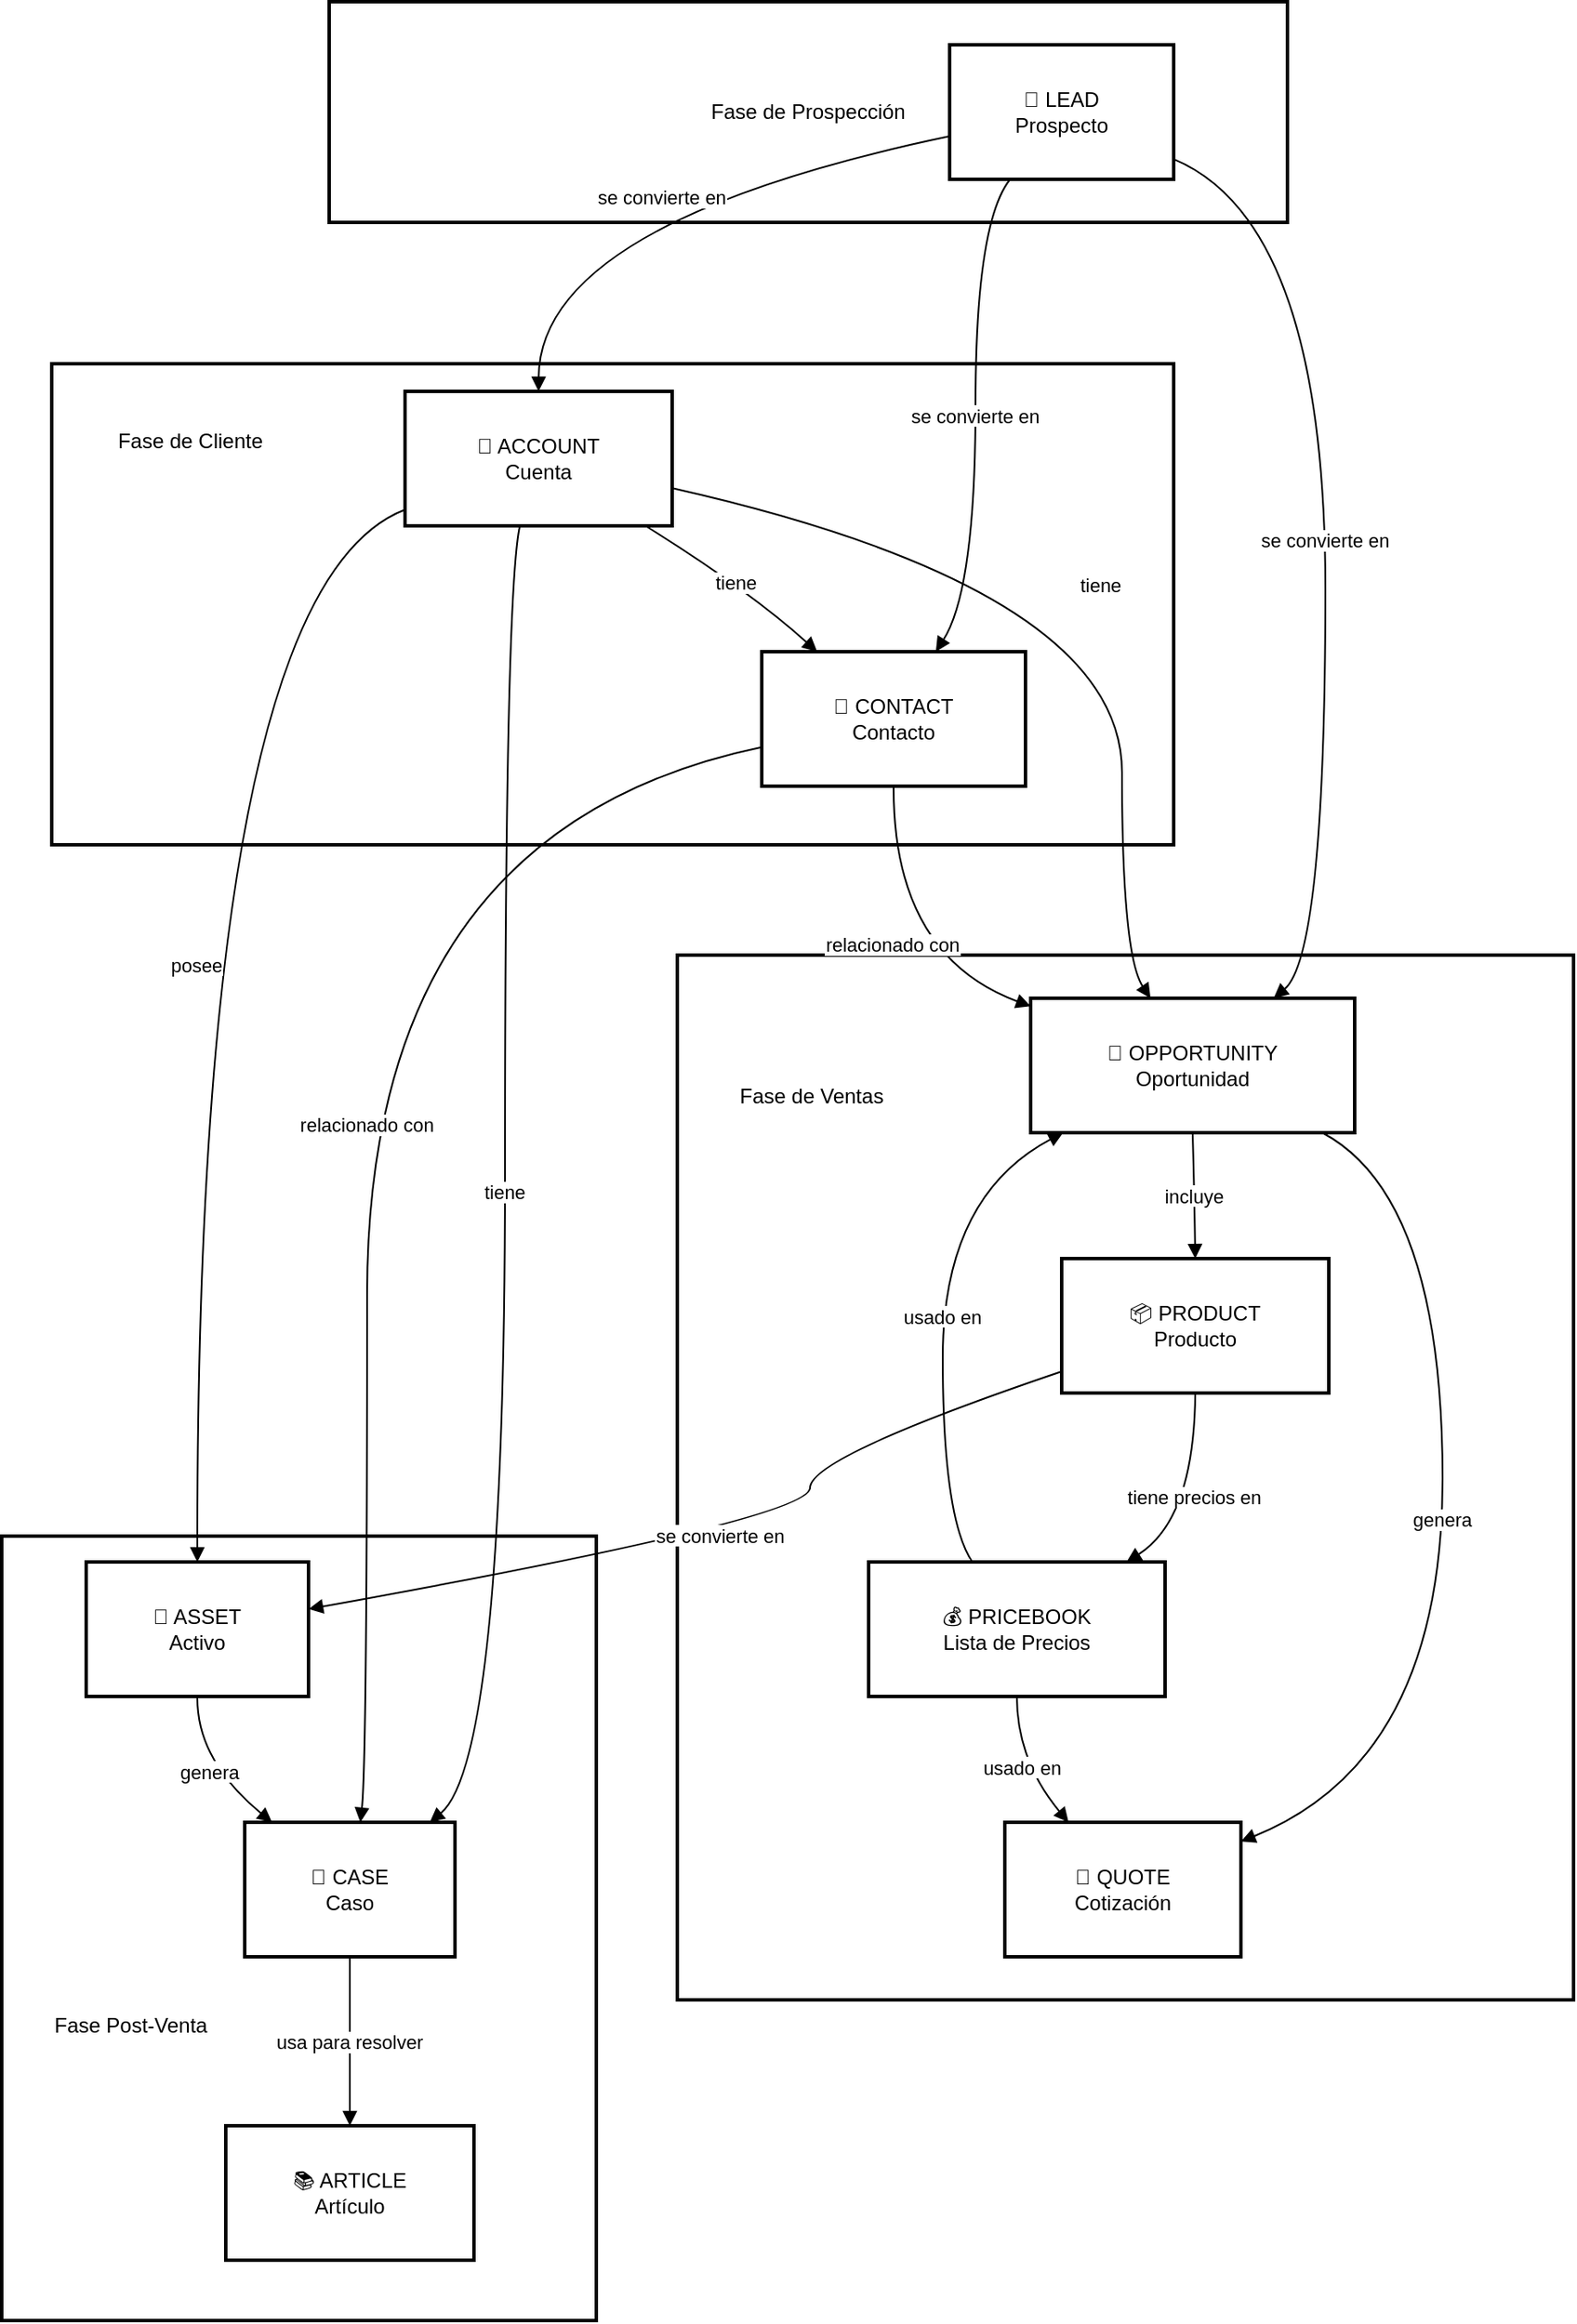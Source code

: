 <mxfile version="28.2.8">
  <diagram id="EPDTH6_Ev97q3v-gJc_v" name="Página-2">
    <mxGraphModel grid="1" page="1" gridSize="10" guides="1" tooltips="1" connect="1" arrows="1" fold="1" pageScale="1" pageWidth="827" pageHeight="1169" math="0" shadow="0">
      <root>
        <mxCell id="0" />
        <mxCell id="1" parent="0" />
        <mxCell id="XWwLvn9eJnD7L42uh3Ig-1" value="" style="whiteSpace=wrap;strokeWidth=2;" vertex="1" parent="1">
          <mxGeometry x="10" y="910" width="345" height="455" as="geometry" />
        </mxCell>
        <mxCell id="XWwLvn9eJnD7L42uh3Ig-2" value="" style="whiteSpace=wrap;strokeWidth=2;" vertex="1" parent="1">
          <mxGeometry x="402" y="573" width="520" height="606" as="geometry" />
        </mxCell>
        <mxCell id="XWwLvn9eJnD7L42uh3Ig-3" value="" style="whiteSpace=wrap;strokeWidth=2;" vertex="1" parent="1">
          <mxGeometry x="39" y="230" width="651" height="279" as="geometry" />
        </mxCell>
        <mxCell id="XWwLvn9eJnD7L42uh3Ig-4" value="Fase de Prospección" style="whiteSpace=wrap;strokeWidth=2;" vertex="1" parent="1">
          <mxGeometry x="200" y="20" width="556" height="128" as="geometry" />
        </mxCell>
        <mxCell id="XWwLvn9eJnD7L42uh3Ig-5" value="🎯 LEAD&#xa;Prospecto" style="whiteSpace=wrap;strokeWidth=2;" vertex="1" parent="1">
          <mxGeometry x="560" y="45" width="130" height="78" as="geometry" />
        </mxCell>
        <mxCell id="XWwLvn9eJnD7L42uh3Ig-6" value="🏢 ACCOUNT&#xa;Cuenta" style="whiteSpace=wrap;strokeWidth=2;" vertex="1" parent="1">
          <mxGeometry x="244" y="246" width="155" height="78" as="geometry" />
        </mxCell>
        <mxCell id="XWwLvn9eJnD7L42uh3Ig-7" value="👤 CONTACT&#xa;Contacto" style="whiteSpace=wrap;strokeWidth=2;" vertex="1" parent="1">
          <mxGeometry x="451" y="397" width="153" height="78" as="geometry" />
        </mxCell>
        <mxCell id="XWwLvn9eJnD7L42uh3Ig-8" value="💼 OPPORTUNITY&#xa;Oportunidad" style="whiteSpace=wrap;strokeWidth=2;" vertex="1" parent="1">
          <mxGeometry x="607" y="598" width="188" height="78" as="geometry" />
        </mxCell>
        <mxCell id="XWwLvn9eJnD7L42uh3Ig-9" value="📦 PRODUCT&#xa;Producto" style="whiteSpace=wrap;strokeWidth=2;" vertex="1" parent="1">
          <mxGeometry x="625" y="749" width="155" height="78" as="geometry" />
        </mxCell>
        <mxCell id="XWwLvn9eJnD7L42uh3Ig-10" value="💰 PRICEBOOK&#xa;Lista de Precios" style="whiteSpace=wrap;strokeWidth=2;" vertex="1" parent="1">
          <mxGeometry x="513" y="925" width="172" height="78" as="geometry" />
        </mxCell>
        <mxCell id="XWwLvn9eJnD7L42uh3Ig-11" value="📄 QUOTE&#xa;Cotización" style="whiteSpace=wrap;strokeWidth=2;" vertex="1" parent="1">
          <mxGeometry x="592" y="1076" width="137" height="78" as="geometry" />
        </mxCell>
        <mxCell id="XWwLvn9eJnD7L42uh3Ig-12" value="🔧 ASSET&#xa;Activo" style="whiteSpace=wrap;strokeWidth=2;" vertex="1" parent="1">
          <mxGeometry x="59" y="925" width="129" height="78" as="geometry" />
        </mxCell>
        <mxCell id="XWwLvn9eJnD7L42uh3Ig-13" value="🎫 CASE&#xa;Caso" style="whiteSpace=wrap;strokeWidth=2;" vertex="1" parent="1">
          <mxGeometry x="151" y="1076" width="122" height="78" as="geometry" />
        </mxCell>
        <mxCell id="XWwLvn9eJnD7L42uh3Ig-14" value="📚 ARTICLE&#xa;Artículo" style="whiteSpace=wrap;strokeWidth=2;" vertex="1" parent="1">
          <mxGeometry x="140" y="1252" width="144" height="78" as="geometry" />
        </mxCell>
        <mxCell id="XWwLvn9eJnD7L42uh3Ig-15" value="se convierte en" style="curved=1;startArrow=none;endArrow=block;exitX=0;exitY=0.68;entryX=0.5;entryY=0;rounded=0;" edge="1" parent="1" source="XWwLvn9eJnD7L42uh3Ig-5" target="XWwLvn9eJnD7L42uh3Ig-6">
          <mxGeometry relative="1" as="geometry">
            <Array as="points">
              <mxPoint x="322" y="148" />
            </Array>
          </mxGeometry>
        </mxCell>
        <mxCell id="XWwLvn9eJnD7L42uh3Ig-16" value="se convierte en" style="curved=1;startArrow=none;endArrow=block;exitX=0.27;exitY=1;entryX=0.66;entryY=0;rounded=0;" edge="1" parent="1" source="XWwLvn9eJnD7L42uh3Ig-5" target="XWwLvn9eJnD7L42uh3Ig-7">
          <mxGeometry relative="1" as="geometry">
            <Array as="points">
              <mxPoint x="575" y="148" />
              <mxPoint x="575" y="361" />
            </Array>
          </mxGeometry>
        </mxCell>
        <mxCell id="XWwLvn9eJnD7L42uh3Ig-17" value="se convierte en" style="curved=1;startArrow=none;endArrow=block;exitX=1;exitY=0.85;entryX=0.75;entryY=0;rounded=0;" edge="1" parent="1" source="XWwLvn9eJnD7L42uh3Ig-5" target="XWwLvn9eJnD7L42uh3Ig-8">
          <mxGeometry relative="1" as="geometry">
            <Array as="points">
              <mxPoint x="778" y="148" />
              <mxPoint x="778" y="573" />
            </Array>
          </mxGeometry>
        </mxCell>
        <mxCell id="XWwLvn9eJnD7L42uh3Ig-18" value="tiene" style="curved=1;startArrow=none;endArrow=block;exitX=0.9;exitY=1;entryX=0.21;entryY=0;rounded=0;" edge="1" parent="1" source="XWwLvn9eJnD7L42uh3Ig-6" target="XWwLvn9eJnD7L42uh3Ig-7">
          <mxGeometry relative="1" as="geometry">
            <Array as="points">
              <mxPoint x="443" y="361" />
            </Array>
          </mxGeometry>
        </mxCell>
        <mxCell id="XWwLvn9eJnD7L42uh3Ig-19" value="tiene" style="curved=1;startArrow=none;endArrow=block;exitX=1;exitY=0.72;entryX=0.37;entryY=0;rounded=0;" edge="1" parent="1" source="XWwLvn9eJnD7L42uh3Ig-6" target="XWwLvn9eJnD7L42uh3Ig-8">
          <mxGeometry relative="1" as="geometry">
            <Array as="points">
              <mxPoint x="660" y="361" />
              <mxPoint x="660" y="573" />
            </Array>
          </mxGeometry>
        </mxCell>
        <mxCell id="XWwLvn9eJnD7L42uh3Ig-20" value="tiene" style="curved=1;startArrow=none;endArrow=block;exitX=0.43;exitY=1;entryX=0.88;entryY=0;rounded=0;" edge="1" parent="1" source="XWwLvn9eJnD7L42uh3Ig-6" target="XWwLvn9eJnD7L42uh3Ig-13">
          <mxGeometry relative="1" as="geometry">
            <Array as="points">
              <mxPoint x="302" y="361" />
              <mxPoint x="302" y="1040" />
            </Array>
          </mxGeometry>
        </mxCell>
        <mxCell id="XWwLvn9eJnD7L42uh3Ig-21" value="posee" style="curved=1;startArrow=none;endArrow=block;exitX=0;exitY=0.88;entryX=0.5;entryY=0;rounded=0;" edge="1" parent="1" source="XWwLvn9eJnD7L42uh3Ig-6" target="XWwLvn9eJnD7L42uh3Ig-12">
          <mxGeometry relative="1" as="geometry">
            <Array as="points">
              <mxPoint x="123" y="361" />
            </Array>
          </mxGeometry>
        </mxCell>
        <mxCell id="XWwLvn9eJnD7L42uh3Ig-22" value="relacionado con" style="curved=1;startArrow=none;endArrow=block;exitX=0.5;exitY=1;entryX=0;entryY=0.06;rounded=0;" edge="1" parent="1" source="XWwLvn9eJnD7L42uh3Ig-7" target="XWwLvn9eJnD7L42uh3Ig-8">
          <mxGeometry relative="1" as="geometry">
            <Array as="points">
              <mxPoint x="527" y="573" />
            </Array>
          </mxGeometry>
        </mxCell>
        <mxCell id="XWwLvn9eJnD7L42uh3Ig-23" value="relacionado con" style="curved=1;startArrow=none;endArrow=block;exitX=0;exitY=0.71;entryX=0.55;entryY=0;rounded=0;" edge="1" parent="1" source="XWwLvn9eJnD7L42uh3Ig-7" target="XWwLvn9eJnD7L42uh3Ig-13">
          <mxGeometry relative="1" as="geometry">
            <Array as="points">
              <mxPoint x="222" y="500" />
              <mxPoint x="222" y="1040" />
            </Array>
          </mxGeometry>
        </mxCell>
        <mxCell id="XWwLvn9eJnD7L42uh3Ig-24" value="genera" style="curved=1;startArrow=none;endArrow=block;exitX=0.9;exitY=1;entryX=0.99;entryY=0.15;rounded=0;" edge="1" parent="1" source="XWwLvn9eJnD7L42uh3Ig-8" target="XWwLvn9eJnD7L42uh3Ig-11">
          <mxGeometry relative="1" as="geometry">
            <Array as="points">
              <mxPoint x="846" y="713" />
              <mxPoint x="846" y="1040" />
            </Array>
          </mxGeometry>
        </mxCell>
        <mxCell id="XWwLvn9eJnD7L42uh3Ig-25" value="incluye" style="curved=1;startArrow=none;endArrow=block;exitX=0.5;exitY=1;entryX=0.5;entryY=0;rounded=0;" edge="1" parent="1" source="XWwLvn9eJnD7L42uh3Ig-8" target="XWwLvn9eJnD7L42uh3Ig-9">
          <mxGeometry relative="1" as="geometry">
            <Array as="points">
              <mxPoint x="702" y="713" />
            </Array>
          </mxGeometry>
        </mxCell>
        <mxCell id="XWwLvn9eJnD7L42uh3Ig-26" value="se convierte en" style="curved=1;startArrow=none;endArrow=block;exitX=0;exitY=0.84;entryX=1;entryY=0.35;rounded=0;" edge="1" parent="1" source="XWwLvn9eJnD7L42uh3Ig-9" target="XWwLvn9eJnD7L42uh3Ig-12">
          <mxGeometry relative="1" as="geometry">
            <Array as="points">
              <mxPoint x="479" y="864" />
              <mxPoint x="479" y="900" />
            </Array>
          </mxGeometry>
        </mxCell>
        <mxCell id="XWwLvn9eJnD7L42uh3Ig-27" value="tiene precios en" style="curved=1;startArrow=none;endArrow=block;exitX=0.5;exitY=1;entryX=0.87;entryY=0;rounded=0;" edge="1" parent="1" source="XWwLvn9eJnD7L42uh3Ig-9" target="XWwLvn9eJnD7L42uh3Ig-10">
          <mxGeometry relative="1" as="geometry">
            <Array as="points">
              <mxPoint x="702" y="900" />
            </Array>
          </mxGeometry>
        </mxCell>
        <mxCell id="XWwLvn9eJnD7L42uh3Ig-28" value="usado en" style="curved=1;startArrow=none;endArrow=block;exitX=0.35;exitY=0;entryX=0.1;entryY=1;rounded=0;" edge="1" parent="1" source="XWwLvn9eJnD7L42uh3Ig-10" target="XWwLvn9eJnD7L42uh3Ig-8">
          <mxGeometry relative="1" as="geometry">
            <Array as="points">
              <mxPoint x="556" y="900" />
              <mxPoint x="556" y="713" />
            </Array>
          </mxGeometry>
        </mxCell>
        <mxCell id="XWwLvn9eJnD7L42uh3Ig-29" value="usado en" style="curved=1;startArrow=none;endArrow=block;exitX=0.5;exitY=1;entryX=0.27;entryY=0;rounded=0;" edge="1" parent="1" source="XWwLvn9eJnD7L42uh3Ig-10" target="XWwLvn9eJnD7L42uh3Ig-11">
          <mxGeometry relative="1" as="geometry">
            <Array as="points">
              <mxPoint x="599" y="1040" />
            </Array>
          </mxGeometry>
        </mxCell>
        <mxCell id="XWwLvn9eJnD7L42uh3Ig-30" value="genera" style="curved=1;startArrow=none;endArrow=block;exitX=0.5;exitY=1;entryX=0.13;entryY=0;rounded=0;" edge="1" parent="1" source="XWwLvn9eJnD7L42uh3Ig-12" target="XWwLvn9eJnD7L42uh3Ig-13">
          <mxGeometry relative="1" as="geometry">
            <Array as="points">
              <mxPoint x="123" y="1040" />
            </Array>
          </mxGeometry>
        </mxCell>
        <mxCell id="XWwLvn9eJnD7L42uh3Ig-31" value="usa para resolver" style="curved=1;startArrow=none;endArrow=block;exitX=0.5;exitY=1;entryX=0.5;entryY=0;rounded=0;" edge="1" parent="1" source="XWwLvn9eJnD7L42uh3Ig-13" target="XWwLvn9eJnD7L42uh3Ig-14">
          <mxGeometry relative="1" as="geometry">
            <Array as="points" />
          </mxGeometry>
        </mxCell>
        <mxCell id="XWwLvn9eJnD7L42uh3Ig-32" value="Fase Post-Venta" style="text;html=1;whiteSpace=wrap;strokeColor=none;fillColor=none;align=center;verticalAlign=middle;rounded=0;" vertex="1" parent="1">
          <mxGeometry x="30" y="1179" width="110" height="30" as="geometry" />
        </mxCell>
        <mxCell id="XWwLvn9eJnD7L42uh3Ig-33" value="Fase de Ventas" style="text;html=1;whiteSpace=wrap;strokeColor=none;fillColor=none;align=center;verticalAlign=middle;rounded=0;" vertex="1" parent="1">
          <mxGeometry x="430" y="640" width="100" height="30" as="geometry" />
        </mxCell>
        <mxCell id="XWwLvn9eJnD7L42uh3Ig-34" value="Fase de Cliente" style="text;html=1;whiteSpace=wrap;strokeColor=none;fillColor=none;align=center;verticalAlign=middle;rounded=0;" vertex="1" parent="1">
          <mxGeometry x="59" y="260" width="121" height="30" as="geometry" />
        </mxCell>
      </root>
    </mxGraphModel>
  </diagram>
</mxfile>
